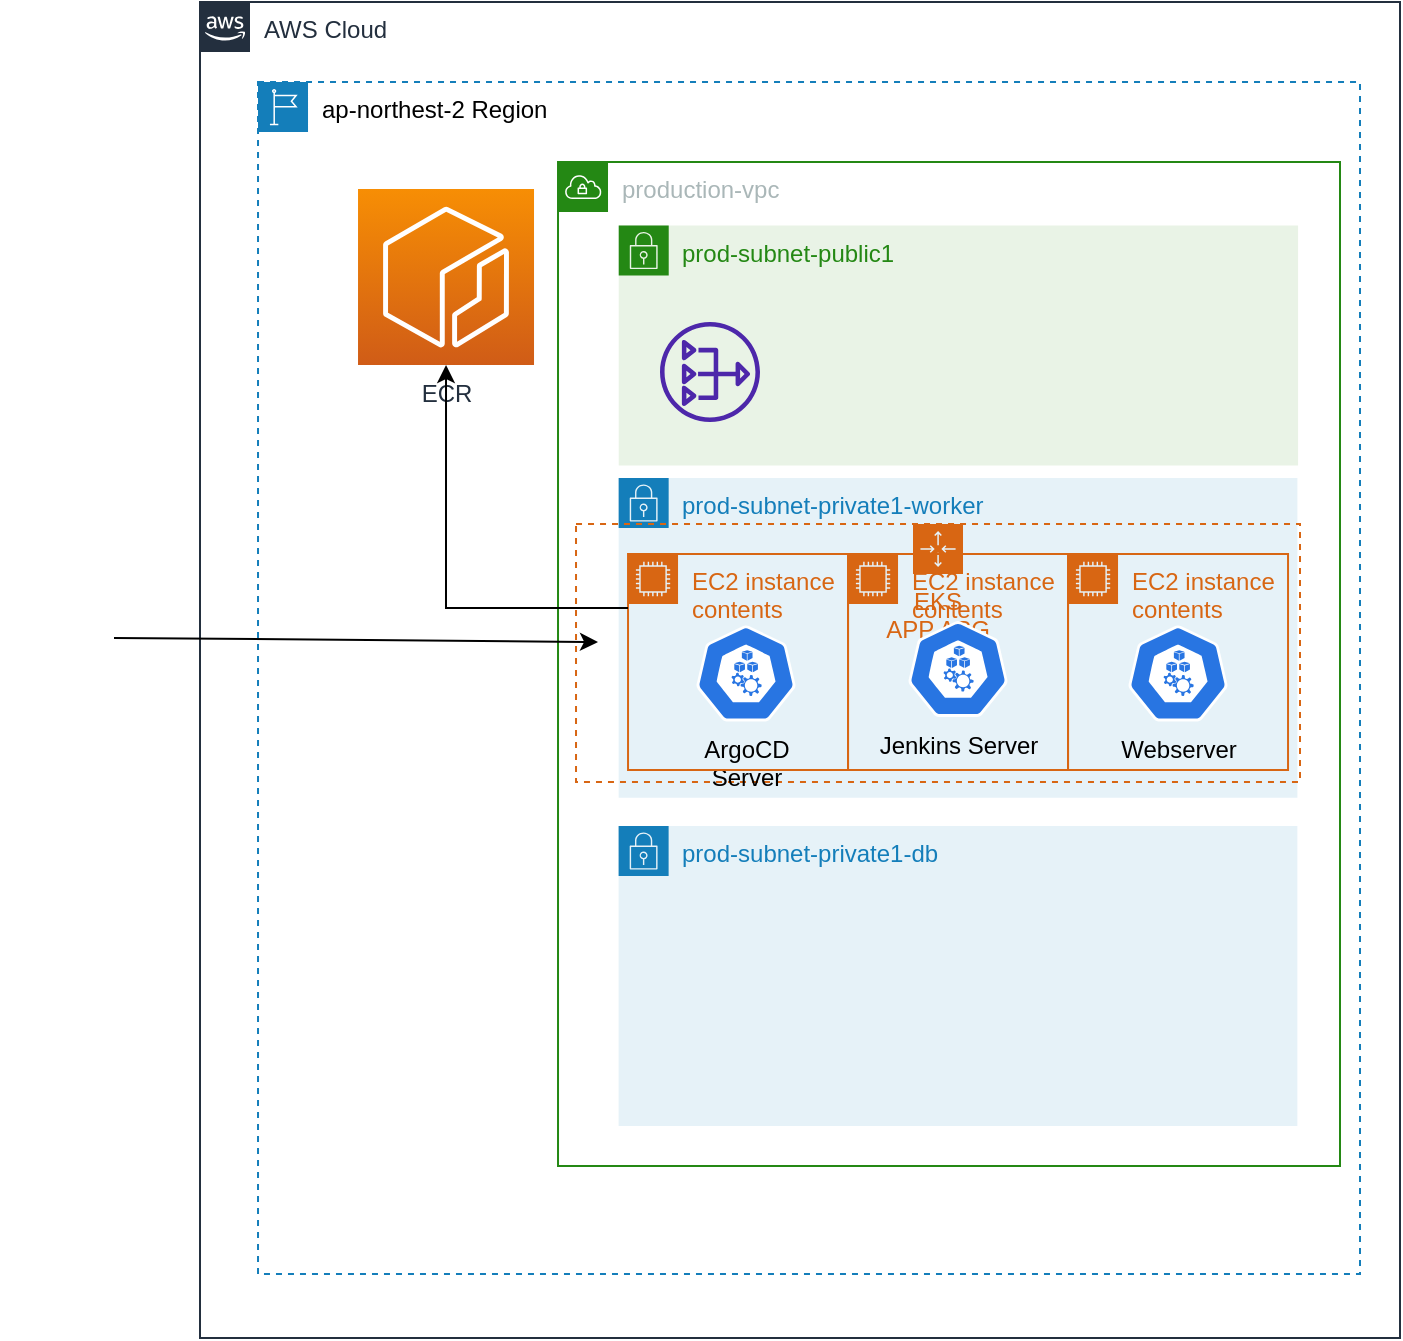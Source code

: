 <mxfile>
    <diagram id="4OXYWQBn2uAYA3cA5M4O" name="페이지-1">
        <mxGraphModel dx="976" dy="1446" grid="1" gridSize="10" guides="1" tooltips="1" connect="1" arrows="1" fold="1" page="1" pageScale="1" pageWidth="827" pageHeight="1169" math="0" shadow="0">
            <root>
                <mxCell id="0"/>
                <mxCell id="1" parent="0"/>
                <mxCell id="a4F5ROIhRk6k15tk1vmK-37" value="WebHooks" style="edgeStyle=orthogonalEdgeStyle;rounded=0;orthogonalLoop=1;jettySize=auto;html=1;" parent="1" edge="1">
                    <mxGeometry relative="1" as="geometry">
                        <mxPoint x="537" y="1757" as="sourcePoint"/>
                    </mxGeometry>
                </mxCell>
                <mxCell id="f6sElhUHOIBSVWPUo17D-4" value="prod-subnet-private1-worker" style="points=[[0,0],[0.25,0],[0.5,0],[0.75,0],[1,0],[1,0.25],[1,0.5],[1,0.75],[1,1],[0.75,1],[0.5,1],[0.25,1],[0,1],[0,0.75],[0,0.5],[0,0.25]];outlineConnect=0;gradientColor=none;html=1;whiteSpace=wrap;fontSize=12;fontStyle=0;container=0;pointerEvents=0;collapsible=0;recursiveResize=0;shape=mxgraph.aws4.group;grIcon=mxgraph.aws4.group_security_group;grStroke=0;strokeColor=#147EBA;fillColor=#E6F2F8;verticalAlign=top;align=left;spacingLeft=30;fontColor=#147EBA;dashed=0;" parent="1" vertex="1">
                    <mxGeometry x="559.33" y="-562" width="339.37" height="159.88" as="geometry"/>
                </mxCell>
                <mxCell id="f6sElhUHOIBSVWPUo17D-6" value="prod-subnet-private1-db" style="points=[[0,0],[0.25,0],[0.5,0],[0.75,0],[1,0],[1,0.25],[1,0.5],[1,0.75],[1,1],[0.75,1],[0.5,1],[0.25,1],[0,1],[0,0.75],[0,0.5],[0,0.25]];outlineConnect=0;gradientColor=none;html=1;whiteSpace=wrap;fontSize=12;fontStyle=0;container=0;pointerEvents=0;collapsible=0;recursiveResize=0;shape=mxgraph.aws4.group;grIcon=mxgraph.aws4.group_security_group;grStroke=0;strokeColor=#147EBA;fillColor=#E6F2F8;verticalAlign=top;align=left;spacingLeft=30;fontColor=#147EBA;dashed=0;" parent="1" vertex="1">
                    <mxGeometry x="559.31" y="-388" width="339.37" height="150" as="geometry"/>
                </mxCell>
                <mxCell id="f6sElhUHOIBSVWPUo17D-7" value="production-vpc" style="points=[[0,0],[0.25,0],[0.5,0],[0.75,0],[1,0],[1,0.25],[1,0.5],[1,0.75],[1,1],[0.75,1],[0.5,1],[0.25,1],[0,1],[0,0.75],[0,0.5],[0,0.25]];outlineConnect=0;gradientColor=none;html=1;whiteSpace=wrap;fontSize=12;fontStyle=0;container=0;pointerEvents=0;collapsible=0;recursiveResize=0;shape=mxgraph.aws4.group;grIcon=mxgraph.aws4.group_vpc;strokeColor=#248814;fillColor=none;verticalAlign=top;align=left;spacingLeft=30;fontColor=#AAB7B8;dashed=0;" parent="1" vertex="1">
                    <mxGeometry x="529.01" y="-720" width="390.99" height="502" as="geometry"/>
                </mxCell>
                <mxCell id="f6sElhUHOIBSVWPUo17D-10" value="EKS&lt;br&gt;APP ASG" style="points=[[0,0],[0.25,0],[0.5,0],[0.75,0],[1,0],[1,0.25],[1,0.5],[1,0.75],[1,1],[0.75,1],[0.5,1],[0.25,1],[0,1],[0,0.75],[0,0.5],[0,0.25]];outlineConnect=0;gradientColor=none;html=1;whiteSpace=wrap;fontSize=12;fontStyle=0;container=0;pointerEvents=0;collapsible=0;recursiveResize=0;shape=mxgraph.aws4.groupCenter;grIcon=mxgraph.aws4.group_auto_scaling_group;grStroke=1;strokeColor=#D86613;fillColor=none;verticalAlign=top;align=center;fontColor=#D86613;dashed=1;spacingTop=25;" parent="1" vertex="1">
                    <mxGeometry x="538.01" y="-539" width="361.99" height="129" as="geometry"/>
                </mxCell>
                <mxCell id="f6sElhUHOIBSVWPUo17D-15" value="ArgoCD &lt;br&gt;Server" style="sketch=0;html=1;dashed=0;whitespace=wrap;fillColor=#2875E2;strokeColor=#ffffff;points=[[0.005,0.63,0],[0.1,0.2,0],[0.9,0.2,0],[0.5,0,0],[0.995,0.63,0],[0.72,0.99,0],[0.5,1,0],[0.28,0.99,0]];verticalLabelPosition=bottom;align=center;verticalAlign=top;shape=mxgraph.kubernetes.icon;prIcon=node;container=0;" parent="1" vertex="1">
                    <mxGeometry x="598.01" y="-488.3" width="50" height="48" as="geometry"/>
                </mxCell>
                <mxCell id="f6sElhUHOIBSVWPUo17D-24" value="" style="sketch=0;outlineConnect=0;fontColor=#232F3E;gradientColor=none;fillColor=#4D27AA;strokeColor=none;dashed=0;verticalLabelPosition=bottom;verticalAlign=top;align=center;html=1;fontSize=12;fontStyle=0;aspect=fixed;pointerEvents=1;shape=mxgraph.aws4.nat_gateway;container=0;" parent="1" vertex="1">
                    <mxGeometry x="598.01" y="-662" width="50" height="50" as="geometry"/>
                </mxCell>
                <mxCell id="f6sElhUHOIBSVWPUo17D-25" value="AWS Cloud" style="points=[[0,0],[0.25,0],[0.5,0],[0.75,0],[1,0],[1,0.25],[1,0.5],[1,0.75],[1,1],[0.75,1],[0.5,1],[0.25,1],[0,1],[0,0.75],[0,0.5],[0,0.25]];outlineConnect=0;gradientColor=none;html=1;whiteSpace=wrap;fontSize=12;fontStyle=0;container=0;pointerEvents=0;collapsible=0;recursiveResize=0;shape=mxgraph.aws4.group;grIcon=mxgraph.aws4.group_aws_cloud_alt;strokeColor=#232F3E;fillColor=none;verticalAlign=top;align=left;spacingLeft=30;fontColor=#232F3E;dashed=0;" parent="1" vertex="1">
                    <mxGeometry x="350" y="-800" width="600" height="668" as="geometry"/>
                </mxCell>
                <mxCell id="f6sElhUHOIBSVWPUo17D-26" value="" style="shape=image;html=1;verticalAlign=top;verticalLabelPosition=bottom;labelBackgroundColor=#ffffff;imageAspect=0;aspect=fixed;image=https://cdn0.iconfinder.com/data/icons/social-network-9/50/29-128.png;container=0;" parent="1" vertex="1">
                    <mxGeometry x="250.0" y="-510.56" width="57" height="57" as="geometry"/>
                </mxCell>
                <mxCell id="f6sElhUHOIBSVWPUo17D-37" value="EC2 instance contents" style="points=[[0,0],[0.25,0],[0.5,0],[0.75,0],[1,0],[1,0.25],[1,0.5],[1,0.75],[1,1],[0.75,1],[0.5,1],[0.25,1],[0,1],[0,0.75],[0,0.5],[0,0.25]];outlineConnect=0;gradientColor=none;html=1;whiteSpace=wrap;fontSize=12;fontStyle=0;container=0;pointerEvents=0;collapsible=0;recursiveResize=0;shape=mxgraph.aws4.group;grIcon=mxgraph.aws4.group_ec2_instance_contents;strokeColor=#D86613;fillColor=none;verticalAlign=top;align=left;spacingLeft=30;fontColor=#D86613;dashed=0;" parent="1" vertex="1">
                    <mxGeometry x="674.02" y="-524" width="110" height="108" as="geometry"/>
                </mxCell>
                <mxCell id="f6sElhUHOIBSVWPUo17D-38" value="EC2 instance contents" style="points=[[0,0],[0.25,0],[0.5,0],[0.75,0],[1,0],[1,0.25],[1,0.5],[1,0.75],[1,1],[0.75,1],[0.5,1],[0.25,1],[0,1],[0,0.75],[0,0.5],[0,0.25]];outlineConnect=0;gradientColor=none;html=1;whiteSpace=wrap;fontSize=12;fontStyle=0;container=0;pointerEvents=0;collapsible=0;recursiveResize=0;shape=mxgraph.aws4.group;grIcon=mxgraph.aws4.group_ec2_instance_contents;strokeColor=#D86613;fillColor=none;verticalAlign=top;align=left;spacingLeft=30;fontColor=#D86613;dashed=0;" parent="1" vertex="1">
                    <mxGeometry x="784.02" y="-524.0" width="110" height="108" as="geometry"/>
                </mxCell>
                <mxCell id="f6sElhUHOIBSVWPUo17D-39" value="EC2 instance contents" style="points=[[0,0],[0.25,0],[0.5,0],[0.75,0],[1,0],[1,0.25],[1,0.5],[1,0.75],[1,1],[0.75,1],[0.5,1],[0.25,1],[0,1],[0,0.75],[0,0.5],[0,0.25]];outlineConnect=0;gradientColor=none;html=1;whiteSpace=wrap;fontSize=12;fontStyle=0;container=0;pointerEvents=0;collapsible=0;recursiveResize=0;shape=mxgraph.aws4.group;grIcon=mxgraph.aws4.group_ec2_instance_contents;strokeColor=#D86613;fillColor=none;verticalAlign=top;align=left;spacingLeft=30;fontColor=#D86613;dashed=0;" parent="1" vertex="1">
                    <mxGeometry x="564.02" y="-524.0" width="110" height="108" as="geometry"/>
                </mxCell>
                <mxCell id="f6sElhUHOIBSVWPUo17D-40" value="Jenkins Server&lt;br&gt;" style="sketch=0;html=1;dashed=0;whitespace=wrap;fillColor=#2875E2;strokeColor=#ffffff;points=[[0.005,0.63,0],[0.1,0.2,0],[0.9,0.2,0],[0.5,0,0],[0.995,0.63,0],[0.72,0.99,0],[0.5,1,0],[0.28,0.99,0]];verticalLabelPosition=bottom;align=center;verticalAlign=top;shape=mxgraph.kubernetes.icon;prIcon=node;container=0;" parent="1" vertex="1">
                    <mxGeometry x="704.02" y="-490.5" width="50" height="48" as="geometry"/>
                </mxCell>
                <mxCell id="f6sElhUHOIBSVWPUo17D-41" value="Webserver" style="sketch=0;html=1;dashed=0;whitespace=wrap;fillColor=#2875E2;strokeColor=#ffffff;points=[[0.005,0.63,0],[0.1,0.2,0],[0.9,0.2,0],[0.5,0,0],[0.995,0.63,0],[0.72,0.99,0],[0.5,1,0],[0.28,0.99,0]];verticalLabelPosition=bottom;align=center;verticalAlign=top;shape=mxgraph.kubernetes.icon;prIcon=node;container=0;" parent="1" vertex="1">
                    <mxGeometry x="814.02" y="-488.3" width="50" height="48" as="geometry"/>
                </mxCell>
                <mxCell id="f6sElhUHOIBSVWPUo17D-42" value="prod-subnet-public1" style="points=[[0,0],[0.25,0],[0.5,0],[0.75,0],[1,0],[1,0.25],[1,0.5],[1,0.75],[1,1],[0.75,1],[0.5,1],[0.25,1],[0,1],[0,0.75],[0,0.5],[0,0.25]];outlineConnect=0;gradientColor=none;html=1;whiteSpace=wrap;fontSize=12;fontStyle=0;container=0;pointerEvents=0;collapsible=0;recursiveResize=0;shape=mxgraph.aws4.group;grIcon=mxgraph.aws4.group_security_group;grStroke=0;strokeColor=#248814;fillColor=#E9F3E6;verticalAlign=top;align=left;spacingLeft=30;fontColor=#248814;dashed=0;" parent="1" vertex="1">
                    <mxGeometry x="559.36" y="-688.25" width="339.68" height="120.0" as="geometry"/>
                </mxCell>
                <mxCell id="f6sElhUHOIBSVWPUo17D-45" value="ECR" style="sketch=0;points=[[0,0,0],[0.25,0,0],[0.5,0,0],[0.75,0,0],[1,0,0],[0,1,0],[0.25,1,0],[0.5,1,0],[0.75,1,0],[1,1,0],[0,0.25,0],[0,0.5,0],[0,0.75,0],[1,0.25,0],[1,0.5,0],[1,0.75,0]];outlineConnect=0;fontColor=#232F3E;gradientColor=#F78E04;gradientDirection=north;fillColor=#D05C17;strokeColor=#ffffff;dashed=0;verticalLabelPosition=bottom;verticalAlign=top;align=center;html=1;fontSize=12;fontStyle=0;aspect=fixed;shape=mxgraph.aws4.resourceIcon;resIcon=mxgraph.aws4.ecr;container=0;" parent="1" vertex="1">
                    <mxGeometry x="429.01" y="-706.5" width="88" height="88" as="geometry"/>
                </mxCell>
                <mxCell id="f6sElhUHOIBSVWPUo17D-53" value="&lt;span style=&quot;color: rgb(0, 0, 0);&quot;&gt;ap-northest-2 Region&lt;/span&gt;" style="points=[[0,0],[0.25,0],[0.5,0],[0.75,0],[1,0],[1,0.25],[1,0.5],[1,0.75],[1,1],[0.75,1],[0.5,1],[0.25,1],[0,1],[0,0.75],[0,0.5],[0,0.25]];outlineConnect=0;gradientColor=none;html=1;whiteSpace=wrap;fontSize=12;fontStyle=0;container=0;pointerEvents=0;collapsible=0;recursiveResize=0;shape=mxgraph.aws4.group;grIcon=mxgraph.aws4.group_region;strokeColor=#147EBA;fillColor=none;verticalAlign=top;align=left;spacingLeft=30;fontColor=#147EBA;dashed=1;" parent="1" vertex="1">
                    <mxGeometry x="379.01" y="-760" width="550.99" height="596" as="geometry"/>
                </mxCell>
                <mxCell id="f6sElhUHOIBSVWPUo17D-76" value="" style="sketch=0;outlineConnect=0;fontColor=#232F3E;gradientColor=none;fillColor=#4D27AA;strokeColor=none;dashed=0;verticalLabelPosition=bottom;verticalAlign=top;align=center;html=1;fontSize=12;fontStyle=0;aspect=fixed;pointerEvents=1;shape=mxgraph.aws4.nat_gateway;container=0;" parent="1" vertex="1">
                    <mxGeometry x="580.0" y="-640" width="50" height="50" as="geometry"/>
                </mxCell>
                <mxCell id="f6sElhUHOIBSVWPUo17D-29" style="edgeStyle=orthogonalEdgeStyle;rounded=0;orthogonalLoop=1;jettySize=auto;html=1;exitX=0;exitY=0.25;exitDx=0;exitDy=0;entryX=0.5;entryY=1;entryDx=0;entryDy=0;entryPerimeter=0;" parent="1" source="f6sElhUHOIBSVWPUo17D-39" target="f6sElhUHOIBSVWPUo17D-45" edge="1">
                    <mxGeometry relative="1" as="geometry">
                        <mxPoint x="673.76" y="-612.5" as="sourcePoint"/>
                        <mxPoint x="279.01" y="-492" as="targetPoint"/>
                        <Array as="points">
                            <mxPoint x="473.01" y="-497"/>
                        </Array>
                    </mxGeometry>
                </mxCell>
                <mxCell id="6K_Dxw4ZqhwL_FvrSmYO-7" value="" style="endArrow=classic;html=1;rounded=0;entryX=0;entryY=0.5;entryDx=0;entryDy=0;exitX=1;exitY=0.5;exitDx=0;exitDy=0;" parent="1" source="f6sElhUHOIBSVWPUo17D-26" edge="1">
                    <mxGeometry width="50" height="50" relative="1" as="geometry">
                        <mxPoint x="979.01" y="-809" as="sourcePoint"/>
                        <mxPoint x="549" y="-480" as="targetPoint"/>
                    </mxGeometry>
                </mxCell>
            </root>
        </mxGraphModel>
    </diagram>
</mxfile>
